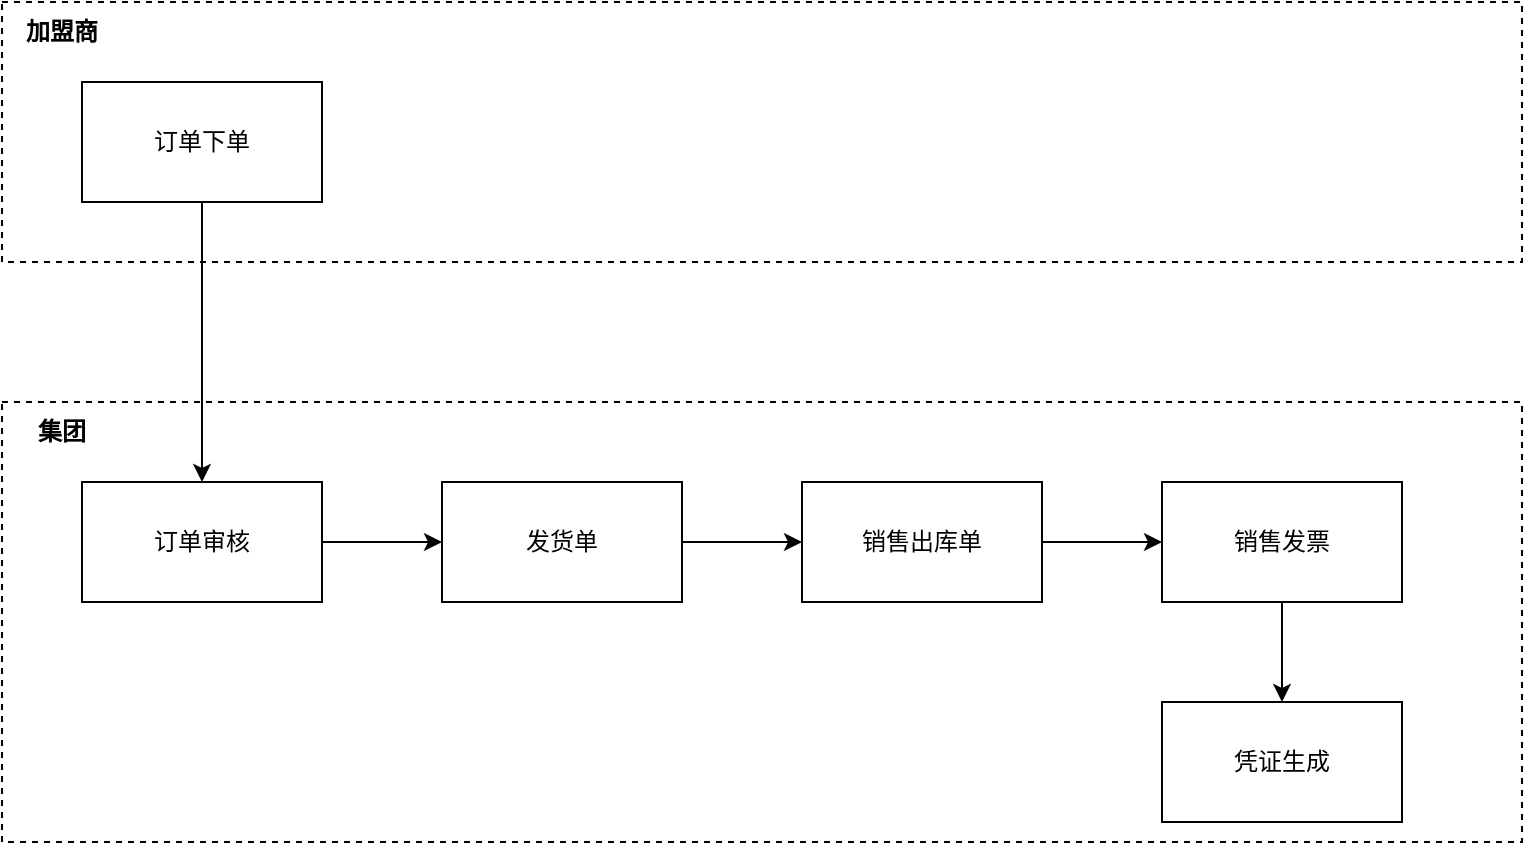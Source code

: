 <mxfile version="16.5.2" type="github">
  <diagram id="UbNyLUca0hssICbXglK_" name="Page-1">
    <mxGraphModel dx="1541" dy="779" grid="1" gridSize="10" guides="1" tooltips="1" connect="1" arrows="1" fold="1" page="1" pageScale="1" pageWidth="827" pageHeight="1169" math="0" shadow="0">
      <root>
        <mxCell id="0" />
        <mxCell id="1" parent="0" />
        <mxCell id="Q195cHMQYqPVQ3Ld-JVz-11" value="" style="rounded=0;whiteSpace=wrap;html=1;dashed=1;" vertex="1" parent="1">
          <mxGeometry x="40" y="240" width="760" height="220" as="geometry" />
        </mxCell>
        <mxCell id="Q195cHMQYqPVQ3Ld-JVz-8" value="" style="rounded=0;whiteSpace=wrap;html=1;dashed=1;" vertex="1" parent="1">
          <mxGeometry x="40" y="40" width="760" height="130" as="geometry" />
        </mxCell>
        <mxCell id="Q195cHMQYqPVQ3Ld-JVz-1" value="订单下单" style="rounded=0;whiteSpace=wrap;html=1;" vertex="1" parent="1">
          <mxGeometry x="80" y="80" width="120" height="60" as="geometry" />
        </mxCell>
        <mxCell id="Q195cHMQYqPVQ3Ld-JVz-2" value="订单审核" style="rounded=0;whiteSpace=wrap;html=1;" vertex="1" parent="1">
          <mxGeometry x="80" y="280" width="120" height="60" as="geometry" />
        </mxCell>
        <mxCell id="Q195cHMQYqPVQ3Ld-JVz-3" value="发货单" style="rounded=0;whiteSpace=wrap;html=1;" vertex="1" parent="1">
          <mxGeometry x="260" y="280" width="120" height="60" as="geometry" />
        </mxCell>
        <mxCell id="Q195cHMQYqPVQ3Ld-JVz-4" value="销售出库单" style="rounded=0;whiteSpace=wrap;html=1;" vertex="1" parent="1">
          <mxGeometry x="440" y="280" width="120" height="60" as="geometry" />
        </mxCell>
        <mxCell id="Q195cHMQYqPVQ3Ld-JVz-5" value="销售发票" style="rounded=0;whiteSpace=wrap;html=1;" vertex="1" parent="1">
          <mxGeometry x="620" y="280" width="120" height="60" as="geometry" />
        </mxCell>
        <mxCell id="Q195cHMQYqPVQ3Ld-JVz-7" value="凭证生成" style="rounded=0;whiteSpace=wrap;html=1;" vertex="1" parent="1">
          <mxGeometry x="620" y="390" width="120" height="60" as="geometry" />
        </mxCell>
        <mxCell id="Q195cHMQYqPVQ3Ld-JVz-9" value="加盟商" style="text;html=1;strokeColor=none;fillColor=none;align=center;verticalAlign=middle;whiteSpace=wrap;rounded=0;dashed=1;fontStyle=1" vertex="1" parent="1">
          <mxGeometry x="40" y="40" width="60" height="30" as="geometry" />
        </mxCell>
        <mxCell id="Q195cHMQYqPVQ3Ld-JVz-12" value="集团" style="text;html=1;strokeColor=none;fillColor=none;align=center;verticalAlign=middle;whiteSpace=wrap;rounded=0;dashed=1;fontStyle=1" vertex="1" parent="1">
          <mxGeometry x="40" y="240" width="60" height="30" as="geometry" />
        </mxCell>
        <mxCell id="Q195cHMQYqPVQ3Ld-JVz-13" value="" style="endArrow=classic;html=1;rounded=0;exitX=0.5;exitY=1;exitDx=0;exitDy=0;" edge="1" parent="1" source="Q195cHMQYqPVQ3Ld-JVz-1" target="Q195cHMQYqPVQ3Ld-JVz-2">
          <mxGeometry width="50" height="50" relative="1" as="geometry">
            <mxPoint x="940" y="380" as="sourcePoint" />
            <mxPoint x="990" y="330" as="targetPoint" />
          </mxGeometry>
        </mxCell>
        <mxCell id="Q195cHMQYqPVQ3Ld-JVz-14" value="" style="endArrow=classic;html=1;rounded=0;exitX=1;exitY=0.5;exitDx=0;exitDy=0;entryX=0;entryY=0.5;entryDx=0;entryDy=0;" edge="1" parent="1" source="Q195cHMQYqPVQ3Ld-JVz-2" target="Q195cHMQYqPVQ3Ld-JVz-3">
          <mxGeometry width="50" height="50" relative="1" as="geometry">
            <mxPoint x="150" y="150" as="sourcePoint" />
            <mxPoint x="150" y="290" as="targetPoint" />
          </mxGeometry>
        </mxCell>
        <mxCell id="Q195cHMQYqPVQ3Ld-JVz-15" value="" style="endArrow=classic;html=1;rounded=0;exitX=1;exitY=0.5;exitDx=0;exitDy=0;entryX=0;entryY=0.5;entryDx=0;entryDy=0;" edge="1" parent="1" source="Q195cHMQYqPVQ3Ld-JVz-3" target="Q195cHMQYqPVQ3Ld-JVz-4">
          <mxGeometry width="50" height="50" relative="1" as="geometry">
            <mxPoint x="210" y="320" as="sourcePoint" />
            <mxPoint x="270" y="320" as="targetPoint" />
          </mxGeometry>
        </mxCell>
        <mxCell id="Q195cHMQYqPVQ3Ld-JVz-16" value="" style="endArrow=classic;html=1;rounded=0;exitX=1;exitY=0.5;exitDx=0;exitDy=0;" edge="1" parent="1" source="Q195cHMQYqPVQ3Ld-JVz-4" target="Q195cHMQYqPVQ3Ld-JVz-5">
          <mxGeometry width="50" height="50" relative="1" as="geometry">
            <mxPoint x="220" y="330" as="sourcePoint" />
            <mxPoint x="280" y="330" as="targetPoint" />
          </mxGeometry>
        </mxCell>
        <mxCell id="Q195cHMQYqPVQ3Ld-JVz-17" value="" style="endArrow=classic;html=1;rounded=0;exitX=0.5;exitY=1;exitDx=0;exitDy=0;" edge="1" parent="1" source="Q195cHMQYqPVQ3Ld-JVz-5" target="Q195cHMQYqPVQ3Ld-JVz-7">
          <mxGeometry width="50" height="50" relative="1" as="geometry">
            <mxPoint x="570" y="320" as="sourcePoint" />
            <mxPoint x="630" y="320" as="targetPoint" />
          </mxGeometry>
        </mxCell>
      </root>
    </mxGraphModel>
  </diagram>
</mxfile>

